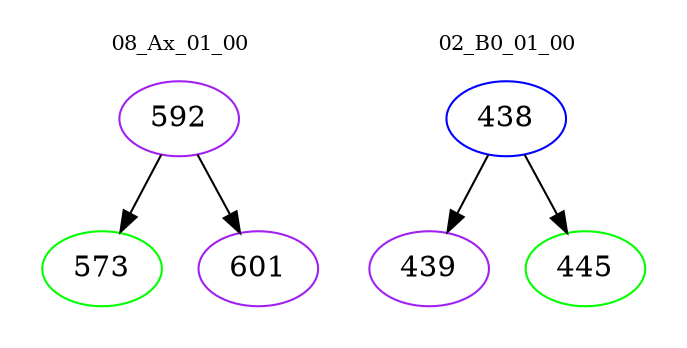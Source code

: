 digraph{
subgraph cluster_0 {
color = white
label = "08_Ax_01_00";
fontsize=10;
T0_592 [label="592", color="purple"]
T0_592 -> T0_573 [color="black"]
T0_573 [label="573", color="green"]
T0_592 -> T0_601 [color="black"]
T0_601 [label="601", color="purple"]
}
subgraph cluster_1 {
color = white
label = "02_B0_01_00";
fontsize=10;
T1_438 [label="438", color="blue"]
T1_438 -> T1_439 [color="black"]
T1_439 [label="439", color="purple"]
T1_438 -> T1_445 [color="black"]
T1_445 [label="445", color="green"]
}
}
